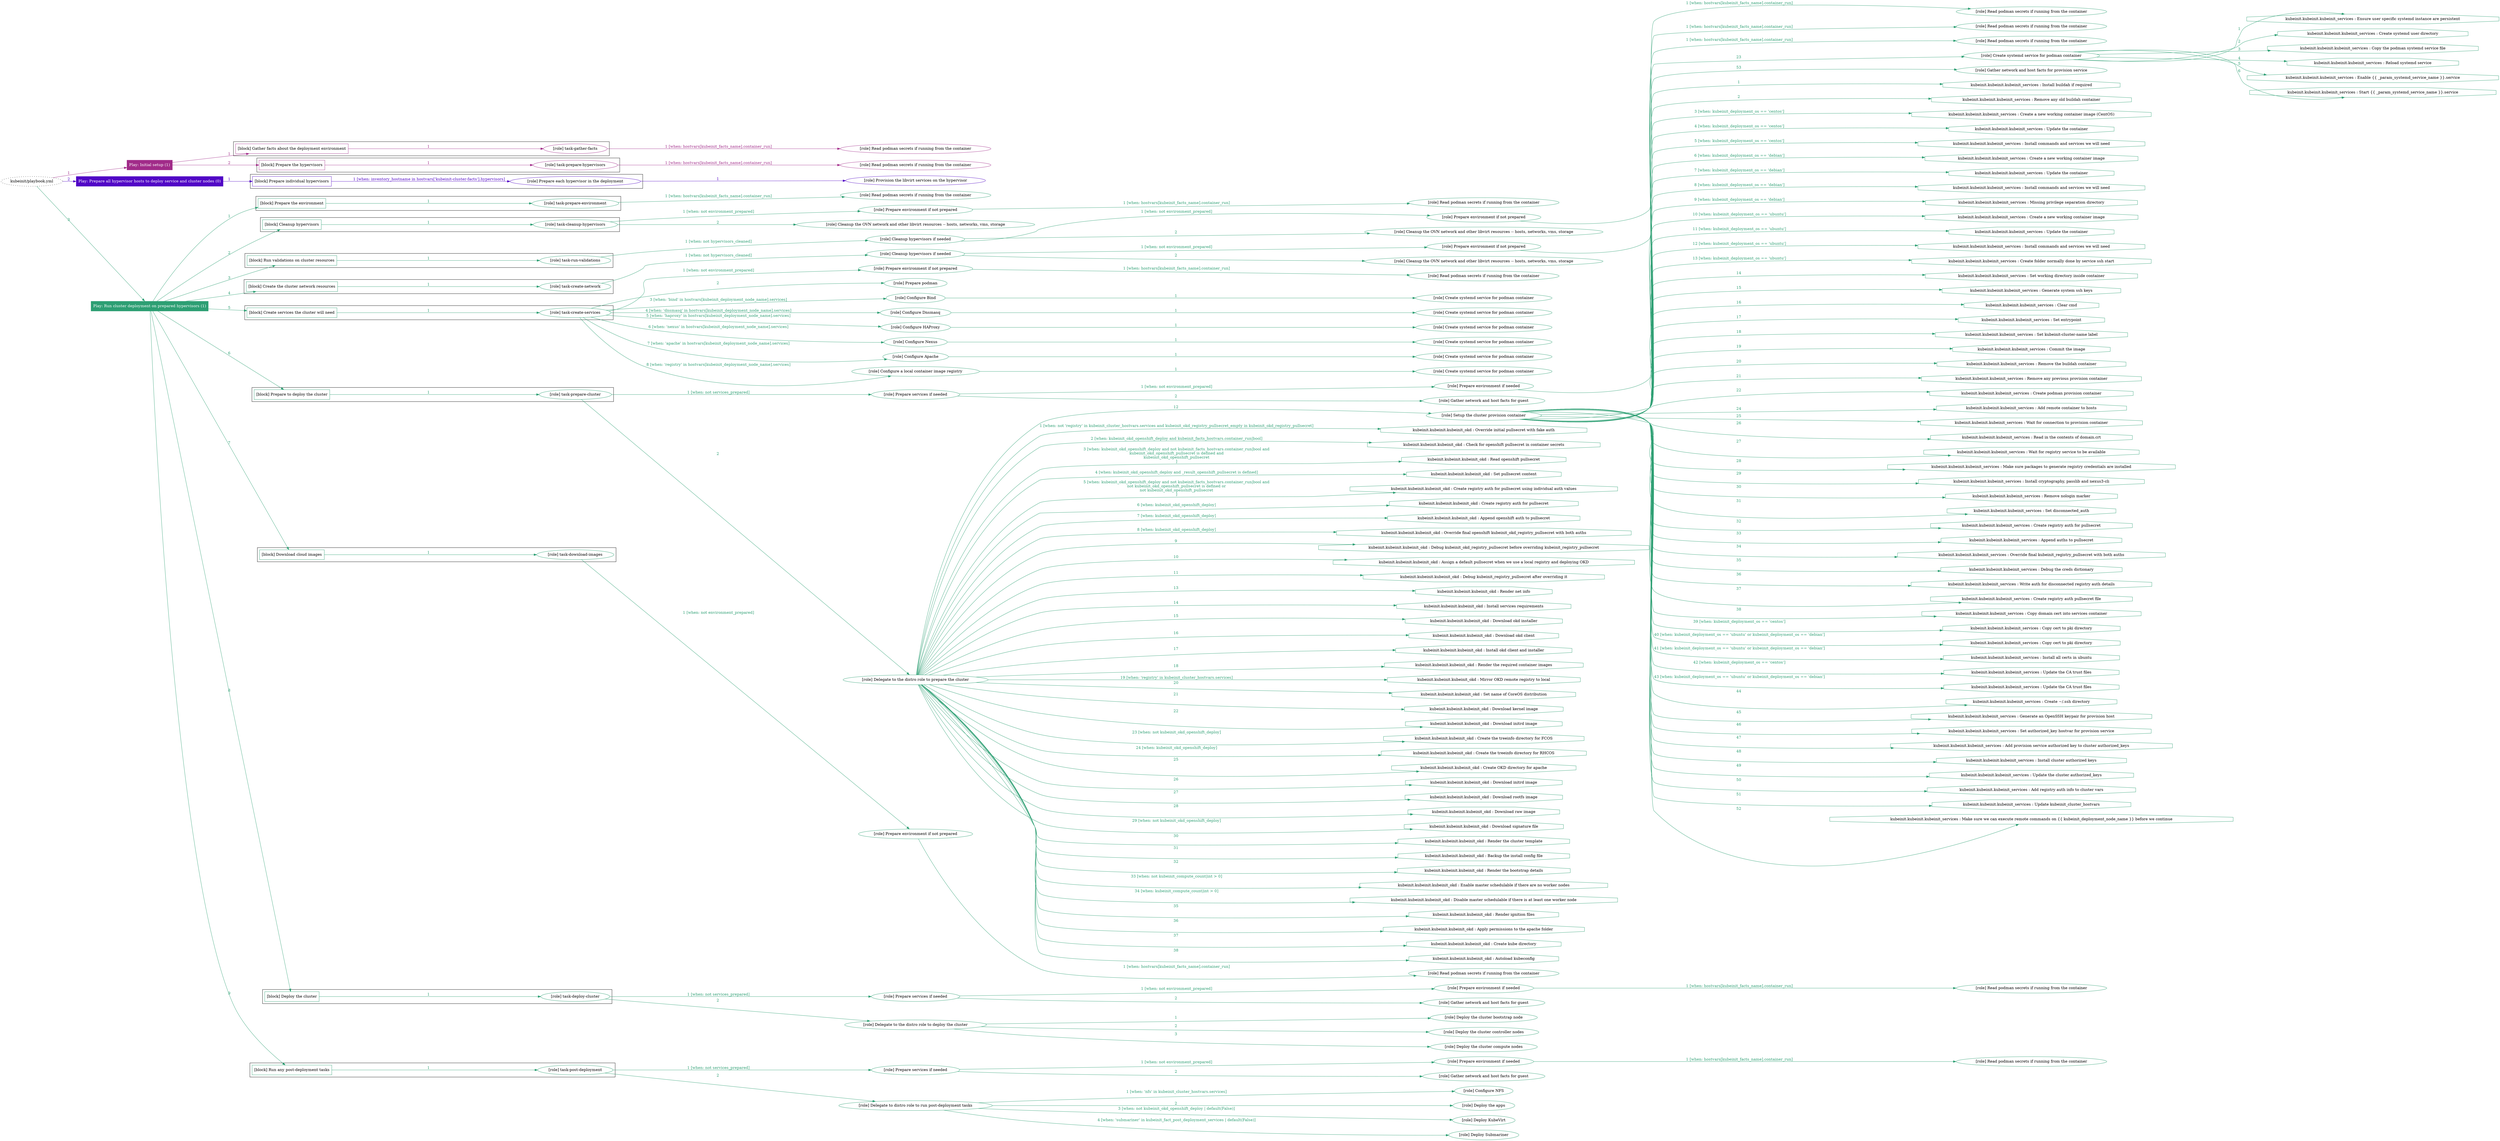 digraph {
	graph [concentrate=true ordering=in rankdir=LR ratio=fill]
	edge [esep=5 sep=10]
	"kubeinit/playbook.yml" [id=root_node style=dotted]
	play_a880a032 [label="Play: Initial setup (1)" color="#a12b89" fontcolor="#ffffff" id=play_a880a032 shape=box style=filled tooltip=localhost]
	"kubeinit/playbook.yml" -> play_a880a032 [label="1 " color="#a12b89" fontcolor="#a12b89" id=edge_89cd1193 labeltooltip="1 " tooltip="1 "]
	subgraph "Read podman secrets if running from the container" {
		role_c635f7a0 [label="[role] Read podman secrets if running from the container" color="#a12b89" id=role_c635f7a0 tooltip="Read podman secrets if running from the container"]
	}
	subgraph "task-gather-facts" {
		role_6c4757cd [label="[role] task-gather-facts" color="#a12b89" id=role_6c4757cd tooltip="task-gather-facts"]
		role_6c4757cd -> role_c635f7a0 [label="1 [when: hostvars[kubeinit_facts_name].container_run]" color="#a12b89" fontcolor="#a12b89" id=edge_298f4f09 labeltooltip="1 [when: hostvars[kubeinit_facts_name].container_run]" tooltip="1 [when: hostvars[kubeinit_facts_name].container_run]"]
	}
	subgraph "Read podman secrets if running from the container" {
		role_5e99aed5 [label="[role] Read podman secrets if running from the container" color="#a12b89" id=role_5e99aed5 tooltip="Read podman secrets if running from the container"]
	}
	subgraph "task-prepare-hypervisors" {
		role_7910aa04 [label="[role] task-prepare-hypervisors" color="#a12b89" id=role_7910aa04 tooltip="task-prepare-hypervisors"]
		role_7910aa04 -> role_5e99aed5 [label="1 [when: hostvars[kubeinit_facts_name].container_run]" color="#a12b89" fontcolor="#a12b89" id=edge_162a0cc6 labeltooltip="1 [when: hostvars[kubeinit_facts_name].container_run]" tooltip="1 [when: hostvars[kubeinit_facts_name].container_run]"]
	}
	subgraph "Play: Initial setup (1)" {
		play_a880a032 -> block_9571e6c0 [label=1 color="#a12b89" fontcolor="#a12b89" id=edge_11ab3265 labeltooltip=1 tooltip=1]
		subgraph cluster_block_9571e6c0 {
			block_9571e6c0 [label="[block] Gather facts about the deployment environment" color="#a12b89" id=block_9571e6c0 labeltooltip="Gather facts about the deployment environment" shape=box tooltip="Gather facts about the deployment environment"]
			block_9571e6c0 -> role_6c4757cd [label="1 " color="#a12b89" fontcolor="#a12b89" id=edge_f6e2941a labeltooltip="1 " tooltip="1 "]
		}
		play_a880a032 -> block_9fe0c0aa [label=2 color="#a12b89" fontcolor="#a12b89" id=edge_c501959a labeltooltip=2 tooltip=2]
		subgraph cluster_block_9fe0c0aa {
			block_9fe0c0aa [label="[block] Prepare the hypervisors" color="#a12b89" id=block_9fe0c0aa labeltooltip="Prepare the hypervisors" shape=box tooltip="Prepare the hypervisors"]
			block_9fe0c0aa -> role_7910aa04 [label="1 " color="#a12b89" fontcolor="#a12b89" id=edge_268c00f5 labeltooltip="1 " tooltip="1 "]
		}
	}
	play_9ff2e8a0 [label="Play: Prepare all hypervisor hosts to deploy service and cluster nodes (0)" color="#5106c6" fontcolor="#ffffff" id=play_9ff2e8a0 shape=box style=filled tooltip="Play: Prepare all hypervisor hosts to deploy service and cluster nodes (0)"]
	"kubeinit/playbook.yml" -> play_9ff2e8a0 [label="2 " color="#5106c6" fontcolor="#5106c6" id=edge_061d0984 labeltooltip="2 " tooltip="2 "]
	subgraph "Provision the libvirt services on the hypervisor" {
		role_ce99c9aa [label="[role] Provision the libvirt services on the hypervisor" color="#5106c6" id=role_ce99c9aa tooltip="Provision the libvirt services on the hypervisor"]
	}
	subgraph "Prepare each hypervisor in the deployment" {
		role_57351de2 [label="[role] Prepare each hypervisor in the deployment" color="#5106c6" id=role_57351de2 tooltip="Prepare each hypervisor in the deployment"]
		role_57351de2 -> role_ce99c9aa [label="1 " color="#5106c6" fontcolor="#5106c6" id=edge_ca63e8e2 labeltooltip="1 " tooltip="1 "]
	}
	subgraph "Play: Prepare all hypervisor hosts to deploy service and cluster nodes (0)" {
		play_9ff2e8a0 -> block_9760b942 [label=1 color="#5106c6" fontcolor="#5106c6" id=edge_8702eddd labeltooltip=1 tooltip=1]
		subgraph cluster_block_9760b942 {
			block_9760b942 [label="[block] Prepare individual hypervisors" color="#5106c6" id=block_9760b942 labeltooltip="Prepare individual hypervisors" shape=box tooltip="Prepare individual hypervisors"]
			block_9760b942 -> role_57351de2 [label="1 [when: inventory_hostname in hostvars['kubeinit-cluster-facts'].hypervisors]" color="#5106c6" fontcolor="#5106c6" id=edge_93c39c82 labeltooltip="1 [when: inventory_hostname in hostvars['kubeinit-cluster-facts'].hypervisors]" tooltip="1 [when: inventory_hostname in hostvars['kubeinit-cluster-facts'].hypervisors]"]
		}
	}
	play_db8fb6db [label="Play: Run cluster deployment on prepared hypervisors (1)" color="#2d9f73" fontcolor="#ffffff" id=play_db8fb6db shape=box style=filled tooltip=localhost]
	"kubeinit/playbook.yml" -> play_db8fb6db [label="3 " color="#2d9f73" fontcolor="#2d9f73" id=edge_70e8bef0 labeltooltip="3 " tooltip="3 "]
	subgraph "Read podman secrets if running from the container" {
		role_04866c5c [label="[role] Read podman secrets if running from the container" color="#2d9f73" id=role_04866c5c tooltip="Read podman secrets if running from the container"]
	}
	subgraph "task-prepare-environment" {
		role_a956f3bc [label="[role] task-prepare-environment" color="#2d9f73" id=role_a956f3bc tooltip="task-prepare-environment"]
		role_a956f3bc -> role_04866c5c [label="1 [when: hostvars[kubeinit_facts_name].container_run]" color="#2d9f73" fontcolor="#2d9f73" id=edge_ffc8d48f labeltooltip="1 [when: hostvars[kubeinit_facts_name].container_run]" tooltip="1 [when: hostvars[kubeinit_facts_name].container_run]"]
	}
	subgraph "Read podman secrets if running from the container" {
		role_60f991cd [label="[role] Read podman secrets if running from the container" color="#2d9f73" id=role_60f991cd tooltip="Read podman secrets if running from the container"]
	}
	subgraph "Prepare environment if not prepared" {
		role_872a863a [label="[role] Prepare environment if not prepared" color="#2d9f73" id=role_872a863a tooltip="Prepare environment if not prepared"]
		role_872a863a -> role_60f991cd [label="1 [when: hostvars[kubeinit_facts_name].container_run]" color="#2d9f73" fontcolor="#2d9f73" id=edge_9602bb42 labeltooltip="1 [when: hostvars[kubeinit_facts_name].container_run]" tooltip="1 [when: hostvars[kubeinit_facts_name].container_run]"]
	}
	subgraph "Cleanup the OVN network and other libvirt resources -- hosts, networks, vms, storage" {
		role_aa43ff07 [label="[role] Cleanup the OVN network and other libvirt resources -- hosts, networks, vms, storage" color="#2d9f73" id=role_aa43ff07 tooltip="Cleanup the OVN network and other libvirt resources -- hosts, networks, vms, storage"]
	}
	subgraph "task-cleanup-hypervisors" {
		role_26191288 [label="[role] task-cleanup-hypervisors" color="#2d9f73" id=role_26191288 tooltip="task-cleanup-hypervisors"]
		role_26191288 -> role_872a863a [label="1 [when: not environment_prepared]" color="#2d9f73" fontcolor="#2d9f73" id=edge_e486ef6d labeltooltip="1 [when: not environment_prepared]" tooltip="1 [when: not environment_prepared]"]
		role_26191288 -> role_aa43ff07 [label="2 " color="#2d9f73" fontcolor="#2d9f73" id=edge_15f8f798 labeltooltip="2 " tooltip="2 "]
	}
	subgraph "Read podman secrets if running from the container" {
		role_33d5a1f4 [label="[role] Read podman secrets if running from the container" color="#2d9f73" id=role_33d5a1f4 tooltip="Read podman secrets if running from the container"]
	}
	subgraph "Prepare environment if not prepared" {
		role_c3b417e8 [label="[role] Prepare environment if not prepared" color="#2d9f73" id=role_c3b417e8 tooltip="Prepare environment if not prepared"]
		role_c3b417e8 -> role_33d5a1f4 [label="1 [when: hostvars[kubeinit_facts_name].container_run]" color="#2d9f73" fontcolor="#2d9f73" id=edge_a47a60cd labeltooltip="1 [when: hostvars[kubeinit_facts_name].container_run]" tooltip="1 [when: hostvars[kubeinit_facts_name].container_run]"]
	}
	subgraph "Cleanup the OVN network and other libvirt resources -- hosts, networks, vms, storage" {
		role_3e90b072 [label="[role] Cleanup the OVN network and other libvirt resources -- hosts, networks, vms, storage" color="#2d9f73" id=role_3e90b072 tooltip="Cleanup the OVN network and other libvirt resources -- hosts, networks, vms, storage"]
	}
	subgraph "Cleanup hypervisors if needed" {
		role_91d624e6 [label="[role] Cleanup hypervisors if needed" color="#2d9f73" id=role_91d624e6 tooltip="Cleanup hypervisors if needed"]
		role_91d624e6 -> role_c3b417e8 [label="1 [when: not environment_prepared]" color="#2d9f73" fontcolor="#2d9f73" id=edge_77498a18 labeltooltip="1 [when: not environment_prepared]" tooltip="1 [when: not environment_prepared]"]
		role_91d624e6 -> role_3e90b072 [label="2 " color="#2d9f73" fontcolor="#2d9f73" id=edge_a4521827 labeltooltip="2 " tooltip="2 "]
	}
	subgraph "task-run-validations" {
		role_db07446e [label="[role] task-run-validations" color="#2d9f73" id=role_db07446e tooltip="task-run-validations"]
		role_db07446e -> role_91d624e6 [label="1 [when: not hypervisors_cleaned]" color="#2d9f73" fontcolor="#2d9f73" id=edge_cbda509f labeltooltip="1 [when: not hypervisors_cleaned]" tooltip="1 [when: not hypervisors_cleaned]"]
	}
	subgraph "Read podman secrets if running from the container" {
		role_f9035d98 [label="[role] Read podman secrets if running from the container" color="#2d9f73" id=role_f9035d98 tooltip="Read podman secrets if running from the container"]
	}
	subgraph "Prepare environment if not prepared" {
		role_a58ccbd1 [label="[role] Prepare environment if not prepared" color="#2d9f73" id=role_a58ccbd1 tooltip="Prepare environment if not prepared"]
		role_a58ccbd1 -> role_f9035d98 [label="1 [when: hostvars[kubeinit_facts_name].container_run]" color="#2d9f73" fontcolor="#2d9f73" id=edge_c959bd94 labeltooltip="1 [when: hostvars[kubeinit_facts_name].container_run]" tooltip="1 [when: hostvars[kubeinit_facts_name].container_run]"]
	}
	subgraph "Cleanup the OVN network and other libvirt resources -- hosts, networks, vms, storage" {
		role_80c50392 [label="[role] Cleanup the OVN network and other libvirt resources -- hosts, networks, vms, storage" color="#2d9f73" id=role_80c50392 tooltip="Cleanup the OVN network and other libvirt resources -- hosts, networks, vms, storage"]
	}
	subgraph "Cleanup hypervisors if needed" {
		role_a9956931 [label="[role] Cleanup hypervisors if needed" color="#2d9f73" id=role_a9956931 tooltip="Cleanup hypervisors if needed"]
		role_a9956931 -> role_a58ccbd1 [label="1 [when: not environment_prepared]" color="#2d9f73" fontcolor="#2d9f73" id=edge_f7c2d7e0 labeltooltip="1 [when: not environment_prepared]" tooltip="1 [when: not environment_prepared]"]
		role_a9956931 -> role_80c50392 [label="2 " color="#2d9f73" fontcolor="#2d9f73" id=edge_0b199151 labeltooltip="2 " tooltip="2 "]
	}
	subgraph "task-create-network" {
		role_cd1b08b3 [label="[role] task-create-network" color="#2d9f73" id=role_cd1b08b3 tooltip="task-create-network"]
		role_cd1b08b3 -> role_a9956931 [label="1 [when: not hypervisors_cleaned]" color="#2d9f73" fontcolor="#2d9f73" id=edge_51b69236 labeltooltip="1 [when: not hypervisors_cleaned]" tooltip="1 [when: not hypervisors_cleaned]"]
	}
	subgraph "Read podman secrets if running from the container" {
		role_457f76fd [label="[role] Read podman secrets if running from the container" color="#2d9f73" id=role_457f76fd tooltip="Read podman secrets if running from the container"]
	}
	subgraph "Prepare environment if not prepared" {
		role_4c7f1095 [label="[role] Prepare environment if not prepared" color="#2d9f73" id=role_4c7f1095 tooltip="Prepare environment if not prepared"]
		role_4c7f1095 -> role_457f76fd [label="1 [when: hostvars[kubeinit_facts_name].container_run]" color="#2d9f73" fontcolor="#2d9f73" id=edge_b3eaea2a labeltooltip="1 [when: hostvars[kubeinit_facts_name].container_run]" tooltip="1 [when: hostvars[kubeinit_facts_name].container_run]"]
	}
	subgraph "Prepare podman" {
		role_dc5b768f [label="[role] Prepare podman" color="#2d9f73" id=role_dc5b768f tooltip="Prepare podman"]
	}
	subgraph "Create systemd service for podman container" {
		role_f27e3961 [label="[role] Create systemd service for podman container" color="#2d9f73" id=role_f27e3961 tooltip="Create systemd service for podman container"]
	}
	subgraph "Configure Bind" {
		role_ce941577 [label="[role] Configure Bind" color="#2d9f73" id=role_ce941577 tooltip="Configure Bind"]
		role_ce941577 -> role_f27e3961 [label="1 " color="#2d9f73" fontcolor="#2d9f73" id=edge_7b9d100d labeltooltip="1 " tooltip="1 "]
	}
	subgraph "Create systemd service for podman container" {
		role_9ba7d5f8 [label="[role] Create systemd service for podman container" color="#2d9f73" id=role_9ba7d5f8 tooltip="Create systemd service for podman container"]
	}
	subgraph "Configure Dnsmasq" {
		role_b1814220 [label="[role] Configure Dnsmasq" color="#2d9f73" id=role_b1814220 tooltip="Configure Dnsmasq"]
		role_b1814220 -> role_9ba7d5f8 [label="1 " color="#2d9f73" fontcolor="#2d9f73" id=edge_4edce8ec labeltooltip="1 " tooltip="1 "]
	}
	subgraph "Create systemd service for podman container" {
		role_a184daee [label="[role] Create systemd service for podman container" color="#2d9f73" id=role_a184daee tooltip="Create systemd service for podman container"]
	}
	subgraph "Configure HAProxy" {
		role_a1fb1ef1 [label="[role] Configure HAProxy" color="#2d9f73" id=role_a1fb1ef1 tooltip="Configure HAProxy"]
		role_a1fb1ef1 -> role_a184daee [label="1 " color="#2d9f73" fontcolor="#2d9f73" id=edge_b79476f3 labeltooltip="1 " tooltip="1 "]
	}
	subgraph "Create systemd service for podman container" {
		role_76c1b572 [label="[role] Create systemd service for podman container" color="#2d9f73" id=role_76c1b572 tooltip="Create systemd service for podman container"]
	}
	subgraph "Configure Nexus" {
		role_f48d57b4 [label="[role] Configure Nexus" color="#2d9f73" id=role_f48d57b4 tooltip="Configure Nexus"]
		role_f48d57b4 -> role_76c1b572 [label="1 " color="#2d9f73" fontcolor="#2d9f73" id=edge_0bfa7e19 labeltooltip="1 " tooltip="1 "]
	}
	subgraph "Create systemd service for podman container" {
		role_74e13e76 [label="[role] Create systemd service for podman container" color="#2d9f73" id=role_74e13e76 tooltip="Create systemd service for podman container"]
	}
	subgraph "Configure Apache" {
		role_e4042b1f [label="[role] Configure Apache" color="#2d9f73" id=role_e4042b1f tooltip="Configure Apache"]
		role_e4042b1f -> role_74e13e76 [label="1 " color="#2d9f73" fontcolor="#2d9f73" id=edge_b57ea923 labeltooltip="1 " tooltip="1 "]
	}
	subgraph "Create systemd service for podman container" {
		role_f1955fac [label="[role] Create systemd service for podman container" color="#2d9f73" id=role_f1955fac tooltip="Create systemd service for podman container"]
	}
	subgraph "Configure a local container image registry" {
		role_ae826230 [label="[role] Configure a local container image registry" color="#2d9f73" id=role_ae826230 tooltip="Configure a local container image registry"]
		role_ae826230 -> role_f1955fac [label="1 " color="#2d9f73" fontcolor="#2d9f73" id=edge_014332ae labeltooltip="1 " tooltip="1 "]
	}
	subgraph "task-create-services" {
		role_719cc0c9 [label="[role] task-create-services" color="#2d9f73" id=role_719cc0c9 tooltip="task-create-services"]
		role_719cc0c9 -> role_4c7f1095 [label="1 [when: not environment_prepared]" color="#2d9f73" fontcolor="#2d9f73" id=edge_733a3435 labeltooltip="1 [when: not environment_prepared]" tooltip="1 [when: not environment_prepared]"]
		role_719cc0c9 -> role_dc5b768f [label="2 " color="#2d9f73" fontcolor="#2d9f73" id=edge_bdf36e2b labeltooltip="2 " tooltip="2 "]
		role_719cc0c9 -> role_ce941577 [label="3 [when: 'bind' in hostvars[kubeinit_deployment_node_name].services]" color="#2d9f73" fontcolor="#2d9f73" id=edge_f10ba31a labeltooltip="3 [when: 'bind' in hostvars[kubeinit_deployment_node_name].services]" tooltip="3 [when: 'bind' in hostvars[kubeinit_deployment_node_name].services]"]
		role_719cc0c9 -> role_b1814220 [label="4 [when: 'dnsmasq' in hostvars[kubeinit_deployment_node_name].services]" color="#2d9f73" fontcolor="#2d9f73" id=edge_6b8c1e89 labeltooltip="4 [when: 'dnsmasq' in hostvars[kubeinit_deployment_node_name].services]" tooltip="4 [when: 'dnsmasq' in hostvars[kubeinit_deployment_node_name].services]"]
		role_719cc0c9 -> role_a1fb1ef1 [label="5 [when: 'haproxy' in hostvars[kubeinit_deployment_node_name].services]" color="#2d9f73" fontcolor="#2d9f73" id=edge_c33592a1 labeltooltip="5 [when: 'haproxy' in hostvars[kubeinit_deployment_node_name].services]" tooltip="5 [when: 'haproxy' in hostvars[kubeinit_deployment_node_name].services]"]
		role_719cc0c9 -> role_f48d57b4 [label="6 [when: 'nexus' in hostvars[kubeinit_deployment_node_name].services]" color="#2d9f73" fontcolor="#2d9f73" id=edge_537a3f79 labeltooltip="6 [when: 'nexus' in hostvars[kubeinit_deployment_node_name].services]" tooltip="6 [when: 'nexus' in hostvars[kubeinit_deployment_node_name].services]"]
		role_719cc0c9 -> role_e4042b1f [label="7 [when: 'apache' in hostvars[kubeinit_deployment_node_name].services]" color="#2d9f73" fontcolor="#2d9f73" id=edge_2bbaf22d labeltooltip="7 [when: 'apache' in hostvars[kubeinit_deployment_node_name].services]" tooltip="7 [when: 'apache' in hostvars[kubeinit_deployment_node_name].services]"]
		role_719cc0c9 -> role_ae826230 [label="8 [when: 'registry' in hostvars[kubeinit_deployment_node_name].services]" color="#2d9f73" fontcolor="#2d9f73" id=edge_30fd6e7f labeltooltip="8 [when: 'registry' in hostvars[kubeinit_deployment_node_name].services]" tooltip="8 [when: 'registry' in hostvars[kubeinit_deployment_node_name].services]"]
	}
	subgraph "Read podman secrets if running from the container" {
		role_1ddd935e [label="[role] Read podman secrets if running from the container" color="#2d9f73" id=role_1ddd935e tooltip="Read podman secrets if running from the container"]
	}
	subgraph "Prepare environment if needed" {
		role_d330c749 [label="[role] Prepare environment if needed" color="#2d9f73" id=role_d330c749 tooltip="Prepare environment if needed"]
		role_d330c749 -> role_1ddd935e [label="1 [when: hostvars[kubeinit_facts_name].container_run]" color="#2d9f73" fontcolor="#2d9f73" id=edge_39ad1efd labeltooltip="1 [when: hostvars[kubeinit_facts_name].container_run]" tooltip="1 [when: hostvars[kubeinit_facts_name].container_run]"]
	}
	subgraph "Gather network and host facts for guest" {
		role_cc9d6e9c [label="[role] Gather network and host facts for guest" color="#2d9f73" id=role_cc9d6e9c tooltip="Gather network and host facts for guest"]
	}
	subgraph "Prepare services if needed" {
		role_938d7b82 [label="[role] Prepare services if needed" color="#2d9f73" id=role_938d7b82 tooltip="Prepare services if needed"]
		role_938d7b82 -> role_d330c749 [label="1 [when: not environment_prepared]" color="#2d9f73" fontcolor="#2d9f73" id=edge_48f751a0 labeltooltip="1 [when: not environment_prepared]" tooltip="1 [when: not environment_prepared]"]
		role_938d7b82 -> role_cc9d6e9c [label="2 " color="#2d9f73" fontcolor="#2d9f73" id=edge_fddaf31d labeltooltip="2 " tooltip="2 "]
	}
	subgraph "Create systemd service for podman container" {
		role_6325fe55 [label="[role] Create systemd service for podman container" color="#2d9f73" id=role_6325fe55 tooltip="Create systemd service for podman container"]
		task_3917bad9 [label="kubeinit.kubeinit.kubeinit_services : Ensure user specific systemd instance are persistent" color="#2d9f73" id=task_3917bad9 shape=octagon tooltip="kubeinit.kubeinit.kubeinit_services : Ensure user specific systemd instance are persistent"]
		role_6325fe55 -> task_3917bad9 [label="1 " color="#2d9f73" fontcolor="#2d9f73" id=edge_d740a317 labeltooltip="1 " tooltip="1 "]
		task_e570435f [label="kubeinit.kubeinit.kubeinit_services : Create systemd user directory" color="#2d9f73" id=task_e570435f shape=octagon tooltip="kubeinit.kubeinit.kubeinit_services : Create systemd user directory"]
		role_6325fe55 -> task_e570435f [label="2 " color="#2d9f73" fontcolor="#2d9f73" id=edge_7681e47c labeltooltip="2 " tooltip="2 "]
		task_d18f24aa [label="kubeinit.kubeinit.kubeinit_services : Copy the podman systemd service file" color="#2d9f73" id=task_d18f24aa shape=octagon tooltip="kubeinit.kubeinit.kubeinit_services : Copy the podman systemd service file"]
		role_6325fe55 -> task_d18f24aa [label="3 " color="#2d9f73" fontcolor="#2d9f73" id=edge_b89de150 labeltooltip="3 " tooltip="3 "]
		task_2c97819b [label="kubeinit.kubeinit.kubeinit_services : Reload systemd service" color="#2d9f73" id=task_2c97819b shape=octagon tooltip="kubeinit.kubeinit.kubeinit_services : Reload systemd service"]
		role_6325fe55 -> task_2c97819b [label="4 " color="#2d9f73" fontcolor="#2d9f73" id=edge_97923b84 labeltooltip="4 " tooltip="4 "]
		task_10b176b2 [label="kubeinit.kubeinit.kubeinit_services : Enable {{ _param_systemd_service_name }}.service" color="#2d9f73" id=task_10b176b2 shape=octagon tooltip="kubeinit.kubeinit.kubeinit_services : Enable {{ _param_systemd_service_name }}.service"]
		role_6325fe55 -> task_10b176b2 [label="5 " color="#2d9f73" fontcolor="#2d9f73" id=edge_12f3affd labeltooltip="5 " tooltip="5 "]
		task_339a470c [label="kubeinit.kubeinit.kubeinit_services : Start {{ _param_systemd_service_name }}.service" color="#2d9f73" id=task_339a470c shape=octagon tooltip="kubeinit.kubeinit.kubeinit_services : Start {{ _param_systemd_service_name }}.service"]
		role_6325fe55 -> task_339a470c [label="6 " color="#2d9f73" fontcolor="#2d9f73" id=edge_086133f0 labeltooltip="6 " tooltip="6 "]
	}
	subgraph "Gather network and host facts for provision service" {
		role_5b8accc1 [label="[role] Gather network and host facts for provision service" color="#2d9f73" id=role_5b8accc1 tooltip="Gather network and host facts for provision service"]
	}
	subgraph "Setup the cluster provision container" {
		role_49c0e876 [label="[role] Setup the cluster provision container" color="#2d9f73" id=role_49c0e876 tooltip="Setup the cluster provision container"]
		task_a844ec22 [label="kubeinit.kubeinit.kubeinit_services : Install buildah if required" color="#2d9f73" id=task_a844ec22 shape=octagon tooltip="kubeinit.kubeinit.kubeinit_services : Install buildah if required"]
		role_49c0e876 -> task_a844ec22 [label="1 " color="#2d9f73" fontcolor="#2d9f73" id=edge_0662c0df labeltooltip="1 " tooltip="1 "]
		task_9efb33f1 [label="kubeinit.kubeinit.kubeinit_services : Remove any old buildah container" color="#2d9f73" id=task_9efb33f1 shape=octagon tooltip="kubeinit.kubeinit.kubeinit_services : Remove any old buildah container"]
		role_49c0e876 -> task_9efb33f1 [label="2 " color="#2d9f73" fontcolor="#2d9f73" id=edge_fd997ac9 labeltooltip="2 " tooltip="2 "]
		task_b069df7e [label="kubeinit.kubeinit.kubeinit_services : Create a new working container image (CentOS)" color="#2d9f73" id=task_b069df7e shape=octagon tooltip="kubeinit.kubeinit.kubeinit_services : Create a new working container image (CentOS)"]
		role_49c0e876 -> task_b069df7e [label="3 [when: kubeinit_deployment_os == 'centos']" color="#2d9f73" fontcolor="#2d9f73" id=edge_4d5a3b67 labeltooltip="3 [when: kubeinit_deployment_os == 'centos']" tooltip="3 [when: kubeinit_deployment_os == 'centos']"]
		task_993a9574 [label="kubeinit.kubeinit.kubeinit_services : Update the container" color="#2d9f73" id=task_993a9574 shape=octagon tooltip="kubeinit.kubeinit.kubeinit_services : Update the container"]
		role_49c0e876 -> task_993a9574 [label="4 [when: kubeinit_deployment_os == 'centos']" color="#2d9f73" fontcolor="#2d9f73" id=edge_4f7f65cf labeltooltip="4 [when: kubeinit_deployment_os == 'centos']" tooltip="4 [when: kubeinit_deployment_os == 'centos']"]
		task_4f40f011 [label="kubeinit.kubeinit.kubeinit_services : Install commands and services we will need" color="#2d9f73" id=task_4f40f011 shape=octagon tooltip="kubeinit.kubeinit.kubeinit_services : Install commands and services we will need"]
		role_49c0e876 -> task_4f40f011 [label="5 [when: kubeinit_deployment_os == 'centos']" color="#2d9f73" fontcolor="#2d9f73" id=edge_224c82b1 labeltooltip="5 [when: kubeinit_deployment_os == 'centos']" tooltip="5 [when: kubeinit_deployment_os == 'centos']"]
		task_c5601fba [label="kubeinit.kubeinit.kubeinit_services : Create a new working container image" color="#2d9f73" id=task_c5601fba shape=octagon tooltip="kubeinit.kubeinit.kubeinit_services : Create a new working container image"]
		role_49c0e876 -> task_c5601fba [label="6 [when: kubeinit_deployment_os == 'debian']" color="#2d9f73" fontcolor="#2d9f73" id=edge_41ac81a2 labeltooltip="6 [when: kubeinit_deployment_os == 'debian']" tooltip="6 [when: kubeinit_deployment_os == 'debian']"]
		task_c126581d [label="kubeinit.kubeinit.kubeinit_services : Update the container" color="#2d9f73" id=task_c126581d shape=octagon tooltip="kubeinit.kubeinit.kubeinit_services : Update the container"]
		role_49c0e876 -> task_c126581d [label="7 [when: kubeinit_deployment_os == 'debian']" color="#2d9f73" fontcolor="#2d9f73" id=edge_817b7da3 labeltooltip="7 [when: kubeinit_deployment_os == 'debian']" tooltip="7 [when: kubeinit_deployment_os == 'debian']"]
		task_06e2312f [label="kubeinit.kubeinit.kubeinit_services : Install commands and services we will need" color="#2d9f73" id=task_06e2312f shape=octagon tooltip="kubeinit.kubeinit.kubeinit_services : Install commands and services we will need"]
		role_49c0e876 -> task_06e2312f [label="8 [when: kubeinit_deployment_os == 'debian']" color="#2d9f73" fontcolor="#2d9f73" id=edge_f25e996c labeltooltip="8 [when: kubeinit_deployment_os == 'debian']" tooltip="8 [when: kubeinit_deployment_os == 'debian']"]
		task_7d822e70 [label="kubeinit.kubeinit.kubeinit_services : Missing privilege separation directory" color="#2d9f73" id=task_7d822e70 shape=octagon tooltip="kubeinit.kubeinit.kubeinit_services : Missing privilege separation directory"]
		role_49c0e876 -> task_7d822e70 [label="9 [when: kubeinit_deployment_os == 'debian']" color="#2d9f73" fontcolor="#2d9f73" id=edge_b68302bc labeltooltip="9 [when: kubeinit_deployment_os == 'debian']" tooltip="9 [when: kubeinit_deployment_os == 'debian']"]
		task_e81384ba [label="kubeinit.kubeinit.kubeinit_services : Create a new working container image" color="#2d9f73" id=task_e81384ba shape=octagon tooltip="kubeinit.kubeinit.kubeinit_services : Create a new working container image"]
		role_49c0e876 -> task_e81384ba [label="10 [when: kubeinit_deployment_os == 'ubuntu']" color="#2d9f73" fontcolor="#2d9f73" id=edge_5bf75777 labeltooltip="10 [when: kubeinit_deployment_os == 'ubuntu']" tooltip="10 [when: kubeinit_deployment_os == 'ubuntu']"]
		task_4a205e23 [label="kubeinit.kubeinit.kubeinit_services : Update the container" color="#2d9f73" id=task_4a205e23 shape=octagon tooltip="kubeinit.kubeinit.kubeinit_services : Update the container"]
		role_49c0e876 -> task_4a205e23 [label="11 [when: kubeinit_deployment_os == 'ubuntu']" color="#2d9f73" fontcolor="#2d9f73" id=edge_5ece12dc labeltooltip="11 [when: kubeinit_deployment_os == 'ubuntu']" tooltip="11 [when: kubeinit_deployment_os == 'ubuntu']"]
		task_ac3f9819 [label="kubeinit.kubeinit.kubeinit_services : Install commands and services we will need" color="#2d9f73" id=task_ac3f9819 shape=octagon tooltip="kubeinit.kubeinit.kubeinit_services : Install commands and services we will need"]
		role_49c0e876 -> task_ac3f9819 [label="12 [when: kubeinit_deployment_os == 'ubuntu']" color="#2d9f73" fontcolor="#2d9f73" id=edge_5f71ecc6 labeltooltip="12 [when: kubeinit_deployment_os == 'ubuntu']" tooltip="12 [when: kubeinit_deployment_os == 'ubuntu']"]
		task_3233a933 [label="kubeinit.kubeinit.kubeinit_services : Create folder normally done by service ssh start" color="#2d9f73" id=task_3233a933 shape=octagon tooltip="kubeinit.kubeinit.kubeinit_services : Create folder normally done by service ssh start"]
		role_49c0e876 -> task_3233a933 [label="13 [when: kubeinit_deployment_os == 'ubuntu']" color="#2d9f73" fontcolor="#2d9f73" id=edge_1a76d076 labeltooltip="13 [when: kubeinit_deployment_os == 'ubuntu']" tooltip="13 [when: kubeinit_deployment_os == 'ubuntu']"]
		task_2e33c588 [label="kubeinit.kubeinit.kubeinit_services : Set working directory inside container" color="#2d9f73" id=task_2e33c588 shape=octagon tooltip="kubeinit.kubeinit.kubeinit_services : Set working directory inside container"]
		role_49c0e876 -> task_2e33c588 [label="14 " color="#2d9f73" fontcolor="#2d9f73" id=edge_a103b364 labeltooltip="14 " tooltip="14 "]
		task_70f2c1c0 [label="kubeinit.kubeinit.kubeinit_services : Generate system ssh keys" color="#2d9f73" id=task_70f2c1c0 shape=octagon tooltip="kubeinit.kubeinit.kubeinit_services : Generate system ssh keys"]
		role_49c0e876 -> task_70f2c1c0 [label="15 " color="#2d9f73" fontcolor="#2d9f73" id=edge_13810da9 labeltooltip="15 " tooltip="15 "]
		task_db937273 [label="kubeinit.kubeinit.kubeinit_services : Clear cmd" color="#2d9f73" id=task_db937273 shape=octagon tooltip="kubeinit.kubeinit.kubeinit_services : Clear cmd"]
		role_49c0e876 -> task_db937273 [label="16 " color="#2d9f73" fontcolor="#2d9f73" id=edge_412e93e7 labeltooltip="16 " tooltip="16 "]
		task_55779afe [label="kubeinit.kubeinit.kubeinit_services : Set entrypoint" color="#2d9f73" id=task_55779afe shape=octagon tooltip="kubeinit.kubeinit.kubeinit_services : Set entrypoint"]
		role_49c0e876 -> task_55779afe [label="17 " color="#2d9f73" fontcolor="#2d9f73" id=edge_5a52a092 labeltooltip="17 " tooltip="17 "]
		task_d156c95f [label="kubeinit.kubeinit.kubeinit_services : Set kubeinit-cluster-name label" color="#2d9f73" id=task_d156c95f shape=octagon tooltip="kubeinit.kubeinit.kubeinit_services : Set kubeinit-cluster-name label"]
		role_49c0e876 -> task_d156c95f [label="18 " color="#2d9f73" fontcolor="#2d9f73" id=edge_a38ea0cd labeltooltip="18 " tooltip="18 "]
		task_b7e41c73 [label="kubeinit.kubeinit.kubeinit_services : Commit the image" color="#2d9f73" id=task_b7e41c73 shape=octagon tooltip="kubeinit.kubeinit.kubeinit_services : Commit the image"]
		role_49c0e876 -> task_b7e41c73 [label="19 " color="#2d9f73" fontcolor="#2d9f73" id=edge_801dab43 labeltooltip="19 " tooltip="19 "]
		task_7c6c596e [label="kubeinit.kubeinit.kubeinit_services : Remove the buildah container" color="#2d9f73" id=task_7c6c596e shape=octagon tooltip="kubeinit.kubeinit.kubeinit_services : Remove the buildah container"]
		role_49c0e876 -> task_7c6c596e [label="20 " color="#2d9f73" fontcolor="#2d9f73" id=edge_539d2adf labeltooltip="20 " tooltip="20 "]
		task_929eb904 [label="kubeinit.kubeinit.kubeinit_services : Remove any previous provision container" color="#2d9f73" id=task_929eb904 shape=octagon tooltip="kubeinit.kubeinit.kubeinit_services : Remove any previous provision container"]
		role_49c0e876 -> task_929eb904 [label="21 " color="#2d9f73" fontcolor="#2d9f73" id=edge_5cc1a12a labeltooltip="21 " tooltip="21 "]
		task_16e2c95f [label="kubeinit.kubeinit.kubeinit_services : Create podman provision container" color="#2d9f73" id=task_16e2c95f shape=octagon tooltip="kubeinit.kubeinit.kubeinit_services : Create podman provision container"]
		role_49c0e876 -> task_16e2c95f [label="22 " color="#2d9f73" fontcolor="#2d9f73" id=edge_ec68b720 labeltooltip="22 " tooltip="22 "]
		role_49c0e876 -> role_6325fe55 [label="23 " color="#2d9f73" fontcolor="#2d9f73" id=edge_81bb6593 labeltooltip="23 " tooltip="23 "]
		task_1c05a275 [label="kubeinit.kubeinit.kubeinit_services : Add remote container to hosts" color="#2d9f73" id=task_1c05a275 shape=octagon tooltip="kubeinit.kubeinit.kubeinit_services : Add remote container to hosts"]
		role_49c0e876 -> task_1c05a275 [label="24 " color="#2d9f73" fontcolor="#2d9f73" id=edge_cb1fd6d2 labeltooltip="24 " tooltip="24 "]
		task_66e68b39 [label="kubeinit.kubeinit.kubeinit_services : Wait for connection to provision container" color="#2d9f73" id=task_66e68b39 shape=octagon tooltip="kubeinit.kubeinit.kubeinit_services : Wait for connection to provision container"]
		role_49c0e876 -> task_66e68b39 [label="25 " color="#2d9f73" fontcolor="#2d9f73" id=edge_fa704283 labeltooltip="25 " tooltip="25 "]
		task_63fcbf1d [label="kubeinit.kubeinit.kubeinit_services : Read in the contents of domain.crt" color="#2d9f73" id=task_63fcbf1d shape=octagon tooltip="kubeinit.kubeinit.kubeinit_services : Read in the contents of domain.crt"]
		role_49c0e876 -> task_63fcbf1d [label="26 " color="#2d9f73" fontcolor="#2d9f73" id=edge_01ace442 labeltooltip="26 " tooltip="26 "]
		task_534976ff [label="kubeinit.kubeinit.kubeinit_services : Wait for registry service to be available" color="#2d9f73" id=task_534976ff shape=octagon tooltip="kubeinit.kubeinit.kubeinit_services : Wait for registry service to be available"]
		role_49c0e876 -> task_534976ff [label="27 " color="#2d9f73" fontcolor="#2d9f73" id=edge_0a2250f9 labeltooltip="27 " tooltip="27 "]
		task_23ab3486 [label="kubeinit.kubeinit.kubeinit_services : Make sure packages to generate registry credentials are installed" color="#2d9f73" id=task_23ab3486 shape=octagon tooltip="kubeinit.kubeinit.kubeinit_services : Make sure packages to generate registry credentials are installed"]
		role_49c0e876 -> task_23ab3486 [label="28 " color="#2d9f73" fontcolor="#2d9f73" id=edge_36c08940 labeltooltip="28 " tooltip="28 "]
		task_95a19616 [label="kubeinit.kubeinit.kubeinit_services : Install cryptography, passlib and nexus3-cli" color="#2d9f73" id=task_95a19616 shape=octagon tooltip="kubeinit.kubeinit.kubeinit_services : Install cryptography, passlib and nexus3-cli"]
		role_49c0e876 -> task_95a19616 [label="29 " color="#2d9f73" fontcolor="#2d9f73" id=edge_187a9d35 labeltooltip="29 " tooltip="29 "]
		task_b0f08559 [label="kubeinit.kubeinit.kubeinit_services : Remove nologin marker" color="#2d9f73" id=task_b0f08559 shape=octagon tooltip="kubeinit.kubeinit.kubeinit_services : Remove nologin marker"]
		role_49c0e876 -> task_b0f08559 [label="30 " color="#2d9f73" fontcolor="#2d9f73" id=edge_8003e8fc labeltooltip="30 " tooltip="30 "]
		task_4c8fae80 [label="kubeinit.kubeinit.kubeinit_services : Set disconnected_auth" color="#2d9f73" id=task_4c8fae80 shape=octagon tooltip="kubeinit.kubeinit.kubeinit_services : Set disconnected_auth"]
		role_49c0e876 -> task_4c8fae80 [label="31 " color="#2d9f73" fontcolor="#2d9f73" id=edge_e38d0363 labeltooltip="31 " tooltip="31 "]
		task_89a19014 [label="kubeinit.kubeinit.kubeinit_services : Create registry auth for pullsecret" color="#2d9f73" id=task_89a19014 shape=octagon tooltip="kubeinit.kubeinit.kubeinit_services : Create registry auth for pullsecret"]
		role_49c0e876 -> task_89a19014 [label="32 " color="#2d9f73" fontcolor="#2d9f73" id=edge_e9c2cb37 labeltooltip="32 " tooltip="32 "]
		task_7453cb7f [label="kubeinit.kubeinit.kubeinit_services : Append auths to pullsecret" color="#2d9f73" id=task_7453cb7f shape=octagon tooltip="kubeinit.kubeinit.kubeinit_services : Append auths to pullsecret"]
		role_49c0e876 -> task_7453cb7f [label="33 " color="#2d9f73" fontcolor="#2d9f73" id=edge_244db258 labeltooltip="33 " tooltip="33 "]
		task_13129807 [label="kubeinit.kubeinit.kubeinit_services : Override final kubeinit_registry_pullsecret with both auths" color="#2d9f73" id=task_13129807 shape=octagon tooltip="kubeinit.kubeinit.kubeinit_services : Override final kubeinit_registry_pullsecret with both auths"]
		role_49c0e876 -> task_13129807 [label="34 " color="#2d9f73" fontcolor="#2d9f73" id=edge_4c56d852 labeltooltip="34 " tooltip="34 "]
		task_eb1871b4 [label="kubeinit.kubeinit.kubeinit_services : Debug the creds dictionary" color="#2d9f73" id=task_eb1871b4 shape=octagon tooltip="kubeinit.kubeinit.kubeinit_services : Debug the creds dictionary"]
		role_49c0e876 -> task_eb1871b4 [label="35 " color="#2d9f73" fontcolor="#2d9f73" id=edge_829878a5 labeltooltip="35 " tooltip="35 "]
		task_a3400d39 [label="kubeinit.kubeinit.kubeinit_services : Write auth for disconnected registry auth details" color="#2d9f73" id=task_a3400d39 shape=octagon tooltip="kubeinit.kubeinit.kubeinit_services : Write auth for disconnected registry auth details"]
		role_49c0e876 -> task_a3400d39 [label="36 " color="#2d9f73" fontcolor="#2d9f73" id=edge_d32517e0 labeltooltip="36 " tooltip="36 "]
		task_84a679b0 [label="kubeinit.kubeinit.kubeinit_services : Create registry auth pullsecret file" color="#2d9f73" id=task_84a679b0 shape=octagon tooltip="kubeinit.kubeinit.kubeinit_services : Create registry auth pullsecret file"]
		role_49c0e876 -> task_84a679b0 [label="37 " color="#2d9f73" fontcolor="#2d9f73" id=edge_360b3fed labeltooltip="37 " tooltip="37 "]
		task_63a86d1e [label="kubeinit.kubeinit.kubeinit_services : Copy domain cert into services container" color="#2d9f73" id=task_63a86d1e shape=octagon tooltip="kubeinit.kubeinit.kubeinit_services : Copy domain cert into services container"]
		role_49c0e876 -> task_63a86d1e [label="38 " color="#2d9f73" fontcolor="#2d9f73" id=edge_12dff4fa labeltooltip="38 " tooltip="38 "]
		task_337a6fa6 [label="kubeinit.kubeinit.kubeinit_services : Copy cert to pki directory" color="#2d9f73" id=task_337a6fa6 shape=octagon tooltip="kubeinit.kubeinit.kubeinit_services : Copy cert to pki directory"]
		role_49c0e876 -> task_337a6fa6 [label="39 [when: kubeinit_deployment_os == 'centos']" color="#2d9f73" fontcolor="#2d9f73" id=edge_ea233478 labeltooltip="39 [when: kubeinit_deployment_os == 'centos']" tooltip="39 [when: kubeinit_deployment_os == 'centos']"]
		task_2d08abfa [label="kubeinit.kubeinit.kubeinit_services : Copy cert to pki directory" color="#2d9f73" id=task_2d08abfa shape=octagon tooltip="kubeinit.kubeinit.kubeinit_services : Copy cert to pki directory"]
		role_49c0e876 -> task_2d08abfa [label="40 [when: kubeinit_deployment_os == 'ubuntu' or kubeinit_deployment_os == 'debian']" color="#2d9f73" fontcolor="#2d9f73" id=edge_443535c1 labeltooltip="40 [when: kubeinit_deployment_os == 'ubuntu' or kubeinit_deployment_os == 'debian']" tooltip="40 [when: kubeinit_deployment_os == 'ubuntu' or kubeinit_deployment_os == 'debian']"]
		task_b2ffa187 [label="kubeinit.kubeinit.kubeinit_services : Install all certs in ubuntu" color="#2d9f73" id=task_b2ffa187 shape=octagon tooltip="kubeinit.kubeinit.kubeinit_services : Install all certs in ubuntu"]
		role_49c0e876 -> task_b2ffa187 [label="41 [when: kubeinit_deployment_os == 'ubuntu' or kubeinit_deployment_os == 'debian']" color="#2d9f73" fontcolor="#2d9f73" id=edge_53f70b85 labeltooltip="41 [when: kubeinit_deployment_os == 'ubuntu' or kubeinit_deployment_os == 'debian']" tooltip="41 [when: kubeinit_deployment_os == 'ubuntu' or kubeinit_deployment_os == 'debian']"]
		task_0f892153 [label="kubeinit.kubeinit.kubeinit_services : Update the CA trust files" color="#2d9f73" id=task_0f892153 shape=octagon tooltip="kubeinit.kubeinit.kubeinit_services : Update the CA trust files"]
		role_49c0e876 -> task_0f892153 [label="42 [when: kubeinit_deployment_os == 'centos']" color="#2d9f73" fontcolor="#2d9f73" id=edge_d2e70228 labeltooltip="42 [when: kubeinit_deployment_os == 'centos']" tooltip="42 [when: kubeinit_deployment_os == 'centos']"]
		task_f606ae7e [label="kubeinit.kubeinit.kubeinit_services : Update the CA trust files" color="#2d9f73" id=task_f606ae7e shape=octagon tooltip="kubeinit.kubeinit.kubeinit_services : Update the CA trust files"]
		role_49c0e876 -> task_f606ae7e [label="43 [when: kubeinit_deployment_os == 'ubuntu' or kubeinit_deployment_os == 'debian']" color="#2d9f73" fontcolor="#2d9f73" id=edge_09e292c3 labeltooltip="43 [when: kubeinit_deployment_os == 'ubuntu' or kubeinit_deployment_os == 'debian']" tooltip="43 [when: kubeinit_deployment_os == 'ubuntu' or kubeinit_deployment_os == 'debian']"]
		task_1722f609 [label="kubeinit.kubeinit.kubeinit_services : Create ~/.ssh directory" color="#2d9f73" id=task_1722f609 shape=octagon tooltip="kubeinit.kubeinit.kubeinit_services : Create ~/.ssh directory"]
		role_49c0e876 -> task_1722f609 [label="44 " color="#2d9f73" fontcolor="#2d9f73" id=edge_17f69b09 labeltooltip="44 " tooltip="44 "]
		task_f292a658 [label="kubeinit.kubeinit.kubeinit_services : Generate an OpenSSH keypair for provision host" color="#2d9f73" id=task_f292a658 shape=octagon tooltip="kubeinit.kubeinit.kubeinit_services : Generate an OpenSSH keypair for provision host"]
		role_49c0e876 -> task_f292a658 [label="45 " color="#2d9f73" fontcolor="#2d9f73" id=edge_e5574d50 labeltooltip="45 " tooltip="45 "]
		task_059fca4c [label="kubeinit.kubeinit.kubeinit_services : Set authorized_key hostvar for provision service" color="#2d9f73" id=task_059fca4c shape=octagon tooltip="kubeinit.kubeinit.kubeinit_services : Set authorized_key hostvar for provision service"]
		role_49c0e876 -> task_059fca4c [label="46 " color="#2d9f73" fontcolor="#2d9f73" id=edge_e7df5dd0 labeltooltip="46 " tooltip="46 "]
		task_3cc02df2 [label="kubeinit.kubeinit.kubeinit_services : Add provision service authorized key to cluster authorized_keys" color="#2d9f73" id=task_3cc02df2 shape=octagon tooltip="kubeinit.kubeinit.kubeinit_services : Add provision service authorized key to cluster authorized_keys"]
		role_49c0e876 -> task_3cc02df2 [label="47 " color="#2d9f73" fontcolor="#2d9f73" id=edge_8587a45b labeltooltip="47 " tooltip="47 "]
		task_a35a66de [label="kubeinit.kubeinit.kubeinit_services : Install cluster authorized keys" color="#2d9f73" id=task_a35a66de shape=octagon tooltip="kubeinit.kubeinit.kubeinit_services : Install cluster authorized keys"]
		role_49c0e876 -> task_a35a66de [label="48 " color="#2d9f73" fontcolor="#2d9f73" id=edge_ca7d5fcf labeltooltip="48 " tooltip="48 "]
		task_c61a99af [label="kubeinit.kubeinit.kubeinit_services : Update the cluster authorized_keys" color="#2d9f73" id=task_c61a99af shape=octagon tooltip="kubeinit.kubeinit.kubeinit_services : Update the cluster authorized_keys"]
		role_49c0e876 -> task_c61a99af [label="49 " color="#2d9f73" fontcolor="#2d9f73" id=edge_daa64012 labeltooltip="49 " tooltip="49 "]
		task_f582a0da [label="kubeinit.kubeinit.kubeinit_services : Add registry auth info to cluster vars" color="#2d9f73" id=task_f582a0da shape=octagon tooltip="kubeinit.kubeinit.kubeinit_services : Add registry auth info to cluster vars"]
		role_49c0e876 -> task_f582a0da [label="50 " color="#2d9f73" fontcolor="#2d9f73" id=edge_06e0493a labeltooltip="50 " tooltip="50 "]
		task_b85508f4 [label="kubeinit.kubeinit.kubeinit_services : Update kubeinit_cluster_hostvars" color="#2d9f73" id=task_b85508f4 shape=octagon tooltip="kubeinit.kubeinit.kubeinit_services : Update kubeinit_cluster_hostvars"]
		role_49c0e876 -> task_b85508f4 [label="51 " color="#2d9f73" fontcolor="#2d9f73" id=edge_82bc89c1 labeltooltip="51 " tooltip="51 "]
		task_858c3008 [label="kubeinit.kubeinit.kubeinit_services : Make sure we can execute remote commands on {{ kubeinit_deployment_node_name }} before we continue" color="#2d9f73" id=task_858c3008 shape=octagon tooltip="kubeinit.kubeinit.kubeinit_services : Make sure we can execute remote commands on {{ kubeinit_deployment_node_name }} before we continue"]
		role_49c0e876 -> task_858c3008 [label="52 " color="#2d9f73" fontcolor="#2d9f73" id=edge_dbe2b94c labeltooltip="52 " tooltip="52 "]
		role_49c0e876 -> role_5b8accc1 [label="53 " color="#2d9f73" fontcolor="#2d9f73" id=edge_c56ed695 labeltooltip="53 " tooltip="53 "]
	}
	subgraph "Delegate to the distro role to prepare the cluster" {
		role_739c3ab3 [label="[role] Delegate to the distro role to prepare the cluster" color="#2d9f73" id=role_739c3ab3 tooltip="Delegate to the distro role to prepare the cluster"]
		task_873a08d7 [label="kubeinit.kubeinit.kubeinit_okd : Override initial pullsecret with fake auth" color="#2d9f73" id=task_873a08d7 shape=octagon tooltip="kubeinit.kubeinit.kubeinit_okd : Override initial pullsecret with fake auth"]
		role_739c3ab3 -> task_873a08d7 [label="1 [when: not 'registry' in kubeinit_cluster_hostvars.services and kubeinit_okd_registry_pullsecret_empty in kubeinit_okd_registry_pullsecret]" color="#2d9f73" fontcolor="#2d9f73" id=edge_b7f78375 labeltooltip="1 [when: not 'registry' in kubeinit_cluster_hostvars.services and kubeinit_okd_registry_pullsecret_empty in kubeinit_okd_registry_pullsecret]" tooltip="1 [when: not 'registry' in kubeinit_cluster_hostvars.services and kubeinit_okd_registry_pullsecret_empty in kubeinit_okd_registry_pullsecret]"]
		task_6ac009c1 [label="kubeinit.kubeinit.kubeinit_okd : Check for openshift pullsecret in container secrets" color="#2d9f73" id=task_6ac009c1 shape=octagon tooltip="kubeinit.kubeinit.kubeinit_okd : Check for openshift pullsecret in container secrets"]
		role_739c3ab3 -> task_6ac009c1 [label="2 [when: kubeinit_okd_openshift_deploy and kubeinit_facts_hostvars.container_run|bool]" color="#2d9f73" fontcolor="#2d9f73" id=edge_ade15848 labeltooltip="2 [when: kubeinit_okd_openshift_deploy and kubeinit_facts_hostvars.container_run|bool]" tooltip="2 [when: kubeinit_okd_openshift_deploy and kubeinit_facts_hostvars.container_run|bool]"]
		task_53bf142c [label="kubeinit.kubeinit.kubeinit_okd : Read openshift pullsecret" color="#2d9f73" id=task_53bf142c shape=octagon tooltip="kubeinit.kubeinit.kubeinit_okd : Read openshift pullsecret"]
		role_739c3ab3 -> task_53bf142c [label="3 [when: kubeinit_okd_openshift_deploy and not kubeinit_facts_hostvars.container_run|bool and
kubeinit_okd_openshift_pullsecret is defined and
kubeinit_okd_openshift_pullsecret
]" color="#2d9f73" fontcolor="#2d9f73" id=edge_d481cfa1 labeltooltip="3 [when: kubeinit_okd_openshift_deploy and not kubeinit_facts_hostvars.container_run|bool and
kubeinit_okd_openshift_pullsecret is defined and
kubeinit_okd_openshift_pullsecret
]" tooltip="3 [when: kubeinit_okd_openshift_deploy and not kubeinit_facts_hostvars.container_run|bool and
kubeinit_okd_openshift_pullsecret is defined and
kubeinit_okd_openshift_pullsecret
]"]
		task_6045b2d2 [label="kubeinit.kubeinit.kubeinit_okd : Set pullsecret content" color="#2d9f73" id=task_6045b2d2 shape=octagon tooltip="kubeinit.kubeinit.kubeinit_okd : Set pullsecret content"]
		role_739c3ab3 -> task_6045b2d2 [label="4 [when: kubeinit_okd_openshift_deploy and _result_openshift_pullsecret is defined]" color="#2d9f73" fontcolor="#2d9f73" id=edge_ce9e5bb1 labeltooltip="4 [when: kubeinit_okd_openshift_deploy and _result_openshift_pullsecret is defined]" tooltip="4 [when: kubeinit_okd_openshift_deploy and _result_openshift_pullsecret is defined]"]
		task_efc2904f [label="kubeinit.kubeinit.kubeinit_okd : Create registry auth for pullsecret using individual auth values" color="#2d9f73" id=task_efc2904f shape=octagon tooltip="kubeinit.kubeinit.kubeinit_okd : Create registry auth for pullsecret using individual auth values"]
		role_739c3ab3 -> task_efc2904f [label="5 [when: kubeinit_okd_openshift_deploy and not kubeinit_facts_hostvars.container_run|bool and
not kubeinit_okd_openshift_pullsecret is defined or
not kubeinit_okd_openshift_pullsecret
]" color="#2d9f73" fontcolor="#2d9f73" id=edge_05cfc979 labeltooltip="5 [when: kubeinit_okd_openshift_deploy and not kubeinit_facts_hostvars.container_run|bool and
not kubeinit_okd_openshift_pullsecret is defined or
not kubeinit_okd_openshift_pullsecret
]" tooltip="5 [when: kubeinit_okd_openshift_deploy and not kubeinit_facts_hostvars.container_run|bool and
not kubeinit_okd_openshift_pullsecret is defined or
not kubeinit_okd_openshift_pullsecret
]"]
		task_f29dd58b [label="kubeinit.kubeinit.kubeinit_okd : Create registry auth for pullsecret" color="#2d9f73" id=task_f29dd58b shape=octagon tooltip="kubeinit.kubeinit.kubeinit_okd : Create registry auth for pullsecret"]
		role_739c3ab3 -> task_f29dd58b [label="6 [when: kubeinit_okd_openshift_deploy]" color="#2d9f73" fontcolor="#2d9f73" id=edge_08cb20cd labeltooltip="6 [when: kubeinit_okd_openshift_deploy]" tooltip="6 [when: kubeinit_okd_openshift_deploy]"]
		task_1dc23e9c [label="kubeinit.kubeinit.kubeinit_okd : Append openshift auth to pullsecret" color="#2d9f73" id=task_1dc23e9c shape=octagon tooltip="kubeinit.kubeinit.kubeinit_okd : Append openshift auth to pullsecret"]
		role_739c3ab3 -> task_1dc23e9c [label="7 [when: kubeinit_okd_openshift_deploy]" color="#2d9f73" fontcolor="#2d9f73" id=edge_ed5fdac5 labeltooltip="7 [when: kubeinit_okd_openshift_deploy]" tooltip="7 [when: kubeinit_okd_openshift_deploy]"]
		task_d5a0ee7e [label="kubeinit.kubeinit.kubeinit_okd : Override final openshift kubeinit_okd_registry_pullsecret with both auths" color="#2d9f73" id=task_d5a0ee7e shape=octagon tooltip="kubeinit.kubeinit.kubeinit_okd : Override final openshift kubeinit_okd_registry_pullsecret with both auths"]
		role_739c3ab3 -> task_d5a0ee7e [label="8 [when: kubeinit_okd_openshift_deploy]" color="#2d9f73" fontcolor="#2d9f73" id=edge_27abb0d7 labeltooltip="8 [when: kubeinit_okd_openshift_deploy]" tooltip="8 [when: kubeinit_okd_openshift_deploy]"]
		task_f2a2eb68 [label="kubeinit.kubeinit.kubeinit_okd : Debug kubeinit_okd_registry_pullsecret before overriding kubeinit_registry_pullsecret" color="#2d9f73" id=task_f2a2eb68 shape=octagon tooltip="kubeinit.kubeinit.kubeinit_okd : Debug kubeinit_okd_registry_pullsecret before overriding kubeinit_registry_pullsecret"]
		role_739c3ab3 -> task_f2a2eb68 [label="9 " color="#2d9f73" fontcolor="#2d9f73" id=edge_c549e935 labeltooltip="9 " tooltip="9 "]
		task_66903f00 [label="kubeinit.kubeinit.kubeinit_okd : Assign a default pullsecret when we use a local registry and deploying OKD" color="#2d9f73" id=task_66903f00 shape=octagon tooltip="kubeinit.kubeinit.kubeinit_okd : Assign a default pullsecret when we use a local registry and deploying OKD"]
		role_739c3ab3 -> task_66903f00 [label="10 " color="#2d9f73" fontcolor="#2d9f73" id=edge_8f2304bb labeltooltip="10 " tooltip="10 "]
		task_001db3d5 [label="kubeinit.kubeinit.kubeinit_okd : Debug kubeinit_registry_pullsecret after overriding it" color="#2d9f73" id=task_001db3d5 shape=octagon tooltip="kubeinit.kubeinit.kubeinit_okd : Debug kubeinit_registry_pullsecret after overriding it"]
		role_739c3ab3 -> task_001db3d5 [label="11 " color="#2d9f73" fontcolor="#2d9f73" id=edge_0ea036bb labeltooltip="11 " tooltip="11 "]
		role_739c3ab3 -> role_49c0e876 [label="12 " color="#2d9f73" fontcolor="#2d9f73" id=edge_fdeff904 labeltooltip="12 " tooltip="12 "]
		task_b79938f7 [label="kubeinit.kubeinit.kubeinit_okd : Render net info" color="#2d9f73" id=task_b79938f7 shape=octagon tooltip="kubeinit.kubeinit.kubeinit_okd : Render net info"]
		role_739c3ab3 -> task_b79938f7 [label="13 " color="#2d9f73" fontcolor="#2d9f73" id=edge_e347922e labeltooltip="13 " tooltip="13 "]
		task_e2b31f76 [label="kubeinit.kubeinit.kubeinit_okd : Install services requirements" color="#2d9f73" id=task_e2b31f76 shape=octagon tooltip="kubeinit.kubeinit.kubeinit_okd : Install services requirements"]
		role_739c3ab3 -> task_e2b31f76 [label="14 " color="#2d9f73" fontcolor="#2d9f73" id=edge_6092e3e1 labeltooltip="14 " tooltip="14 "]
		task_64a1243a [label="kubeinit.kubeinit.kubeinit_okd : Download okd installer" color="#2d9f73" id=task_64a1243a shape=octagon tooltip="kubeinit.kubeinit.kubeinit_okd : Download okd installer"]
		role_739c3ab3 -> task_64a1243a [label="15 " color="#2d9f73" fontcolor="#2d9f73" id=edge_1b7ac7c0 labeltooltip="15 " tooltip="15 "]
		task_68394b05 [label="kubeinit.kubeinit.kubeinit_okd : Download okd client" color="#2d9f73" id=task_68394b05 shape=octagon tooltip="kubeinit.kubeinit.kubeinit_okd : Download okd client"]
		role_739c3ab3 -> task_68394b05 [label="16 " color="#2d9f73" fontcolor="#2d9f73" id=edge_717f69f3 labeltooltip="16 " tooltip="16 "]
		task_6a420f6b [label="kubeinit.kubeinit.kubeinit_okd : Install okd client and installer" color="#2d9f73" id=task_6a420f6b shape=octagon tooltip="kubeinit.kubeinit.kubeinit_okd : Install okd client and installer"]
		role_739c3ab3 -> task_6a420f6b [label="17 " color="#2d9f73" fontcolor="#2d9f73" id=edge_6721b69c labeltooltip="17 " tooltip="17 "]
		task_b209b54d [label="kubeinit.kubeinit.kubeinit_okd : Render the required container images" color="#2d9f73" id=task_b209b54d shape=octagon tooltip="kubeinit.kubeinit.kubeinit_okd : Render the required container images"]
		role_739c3ab3 -> task_b209b54d [label="18 " color="#2d9f73" fontcolor="#2d9f73" id=edge_10c20844 labeltooltip="18 " tooltip="18 "]
		task_32859ddf [label="kubeinit.kubeinit.kubeinit_okd : Mirror OKD remote registry to local" color="#2d9f73" id=task_32859ddf shape=octagon tooltip="kubeinit.kubeinit.kubeinit_okd : Mirror OKD remote registry to local"]
		role_739c3ab3 -> task_32859ddf [label="19 [when: 'registry' in kubeinit_cluster_hostvars.services]" color="#2d9f73" fontcolor="#2d9f73" id=edge_960067a1 labeltooltip="19 [when: 'registry' in kubeinit_cluster_hostvars.services]" tooltip="19 [when: 'registry' in kubeinit_cluster_hostvars.services]"]
		task_6a209d41 [label="kubeinit.kubeinit.kubeinit_okd : Set name of CoreOS distribution" color="#2d9f73" id=task_6a209d41 shape=octagon tooltip="kubeinit.kubeinit.kubeinit_okd : Set name of CoreOS distribution"]
		role_739c3ab3 -> task_6a209d41 [label="20 " color="#2d9f73" fontcolor="#2d9f73" id=edge_79ef448c labeltooltip="20 " tooltip="20 "]
		task_86d57682 [label="kubeinit.kubeinit.kubeinit_okd : Download kernel image" color="#2d9f73" id=task_86d57682 shape=octagon tooltip="kubeinit.kubeinit.kubeinit_okd : Download kernel image"]
		role_739c3ab3 -> task_86d57682 [label="21 " color="#2d9f73" fontcolor="#2d9f73" id=edge_e29a069a labeltooltip="21 " tooltip="21 "]
		task_23651492 [label="kubeinit.kubeinit.kubeinit_okd : Download initrd image" color="#2d9f73" id=task_23651492 shape=octagon tooltip="kubeinit.kubeinit.kubeinit_okd : Download initrd image"]
		role_739c3ab3 -> task_23651492 [label="22 " color="#2d9f73" fontcolor="#2d9f73" id=edge_0f2f000d labeltooltip="22 " tooltip="22 "]
		task_ee71b348 [label="kubeinit.kubeinit.kubeinit_okd : Create the treeinfo directory for FCOS" color="#2d9f73" id=task_ee71b348 shape=octagon tooltip="kubeinit.kubeinit.kubeinit_okd : Create the treeinfo directory for FCOS"]
		role_739c3ab3 -> task_ee71b348 [label="23 [when: not kubeinit_okd_openshift_deploy]" color="#2d9f73" fontcolor="#2d9f73" id=edge_606de339 labeltooltip="23 [when: not kubeinit_okd_openshift_deploy]" tooltip="23 [when: not kubeinit_okd_openshift_deploy]"]
		task_25976d04 [label="kubeinit.kubeinit.kubeinit_okd : Create the treeinfo directory for RHCOS" color="#2d9f73" id=task_25976d04 shape=octagon tooltip="kubeinit.kubeinit.kubeinit_okd : Create the treeinfo directory for RHCOS"]
		role_739c3ab3 -> task_25976d04 [label="24 [when: kubeinit_okd_openshift_deploy]" color="#2d9f73" fontcolor="#2d9f73" id=edge_30697ceb labeltooltip="24 [when: kubeinit_okd_openshift_deploy]" tooltip="24 [when: kubeinit_okd_openshift_deploy]"]
		task_1c70975e [label="kubeinit.kubeinit.kubeinit_okd : Create OKD directory for apache" color="#2d9f73" id=task_1c70975e shape=octagon tooltip="kubeinit.kubeinit.kubeinit_okd : Create OKD directory for apache"]
		role_739c3ab3 -> task_1c70975e [label="25 " color="#2d9f73" fontcolor="#2d9f73" id=edge_ca292d1f labeltooltip="25 " tooltip="25 "]
		task_b4959e12 [label="kubeinit.kubeinit.kubeinit_okd : Download initrd image" color="#2d9f73" id=task_b4959e12 shape=octagon tooltip="kubeinit.kubeinit.kubeinit_okd : Download initrd image"]
		role_739c3ab3 -> task_b4959e12 [label="26 " color="#2d9f73" fontcolor="#2d9f73" id=edge_34103099 labeltooltip="26 " tooltip="26 "]
		task_7b5bc8e0 [label="kubeinit.kubeinit.kubeinit_okd : Download rootfs image" color="#2d9f73" id=task_7b5bc8e0 shape=octagon tooltip="kubeinit.kubeinit.kubeinit_okd : Download rootfs image"]
		role_739c3ab3 -> task_7b5bc8e0 [label="27 " color="#2d9f73" fontcolor="#2d9f73" id=edge_fb8a860f labeltooltip="27 " tooltip="27 "]
		task_be2e8dee [label="kubeinit.kubeinit.kubeinit_okd : Download raw image" color="#2d9f73" id=task_be2e8dee shape=octagon tooltip="kubeinit.kubeinit.kubeinit_okd : Download raw image"]
		role_739c3ab3 -> task_be2e8dee [label="28 " color="#2d9f73" fontcolor="#2d9f73" id=edge_22c2905b labeltooltip="28 " tooltip="28 "]
		task_a867f02b [label="kubeinit.kubeinit.kubeinit_okd : Download signature file" color="#2d9f73" id=task_a867f02b shape=octagon tooltip="kubeinit.kubeinit.kubeinit_okd : Download signature file"]
		role_739c3ab3 -> task_a867f02b [label="29 [when: not kubeinit_okd_openshift_deploy]" color="#2d9f73" fontcolor="#2d9f73" id=edge_1e90e5f9 labeltooltip="29 [when: not kubeinit_okd_openshift_deploy]" tooltip="29 [when: not kubeinit_okd_openshift_deploy]"]
		task_20331938 [label="kubeinit.kubeinit.kubeinit_okd : Render the cluster template" color="#2d9f73" id=task_20331938 shape=octagon tooltip="kubeinit.kubeinit.kubeinit_okd : Render the cluster template"]
		role_739c3ab3 -> task_20331938 [label="30 " color="#2d9f73" fontcolor="#2d9f73" id=edge_03e98213 labeltooltip="30 " tooltip="30 "]
		task_4f94c380 [label="kubeinit.kubeinit.kubeinit_okd : Backup the install config file" color="#2d9f73" id=task_4f94c380 shape=octagon tooltip="kubeinit.kubeinit.kubeinit_okd : Backup the install config file"]
		role_739c3ab3 -> task_4f94c380 [label="31 " color="#2d9f73" fontcolor="#2d9f73" id=edge_c06006bf labeltooltip="31 " tooltip="31 "]
		task_9fdeced6 [label="kubeinit.kubeinit.kubeinit_okd : Render the bootstrap details" color="#2d9f73" id=task_9fdeced6 shape=octagon tooltip="kubeinit.kubeinit.kubeinit_okd : Render the bootstrap details"]
		role_739c3ab3 -> task_9fdeced6 [label="32 " color="#2d9f73" fontcolor="#2d9f73" id=edge_13c17567 labeltooltip="32 " tooltip="32 "]
		task_4e54b9dc [label="kubeinit.kubeinit.kubeinit_okd : Enable master schedulable if there are no worker nodes" color="#2d9f73" id=task_4e54b9dc shape=octagon tooltip="kubeinit.kubeinit.kubeinit_okd : Enable master schedulable if there are no worker nodes"]
		role_739c3ab3 -> task_4e54b9dc [label="33 [when: not kubeinit_compute_count|int > 0]" color="#2d9f73" fontcolor="#2d9f73" id=edge_77f34fda labeltooltip="33 [when: not kubeinit_compute_count|int > 0]" tooltip="33 [when: not kubeinit_compute_count|int > 0]"]
		task_ea9999b8 [label="kubeinit.kubeinit.kubeinit_okd : Disable master schedulable if there is at least one worker node" color="#2d9f73" id=task_ea9999b8 shape=octagon tooltip="kubeinit.kubeinit.kubeinit_okd : Disable master schedulable if there is at least one worker node"]
		role_739c3ab3 -> task_ea9999b8 [label="34 [when: kubeinit_compute_count|int > 0]" color="#2d9f73" fontcolor="#2d9f73" id=edge_11c07f1c labeltooltip="34 [when: kubeinit_compute_count|int > 0]" tooltip="34 [when: kubeinit_compute_count|int > 0]"]
		task_b8ee832d [label="kubeinit.kubeinit.kubeinit_okd : Render ignition files" color="#2d9f73" id=task_b8ee832d shape=octagon tooltip="kubeinit.kubeinit.kubeinit_okd : Render ignition files"]
		role_739c3ab3 -> task_b8ee832d [label="35 " color="#2d9f73" fontcolor="#2d9f73" id=edge_5df0be96 labeltooltip="35 " tooltip="35 "]
		task_a2f43878 [label="kubeinit.kubeinit.kubeinit_okd : Apply permissions to the apache folder" color="#2d9f73" id=task_a2f43878 shape=octagon tooltip="kubeinit.kubeinit.kubeinit_okd : Apply permissions to the apache folder"]
		role_739c3ab3 -> task_a2f43878 [label="36 " color="#2d9f73" fontcolor="#2d9f73" id=edge_623cd3bf labeltooltip="36 " tooltip="36 "]
		task_9080368e [label="kubeinit.kubeinit.kubeinit_okd : Create kube directory" color="#2d9f73" id=task_9080368e shape=octagon tooltip="kubeinit.kubeinit.kubeinit_okd : Create kube directory"]
		role_739c3ab3 -> task_9080368e [label="37 " color="#2d9f73" fontcolor="#2d9f73" id=edge_970cada4 labeltooltip="37 " tooltip="37 "]
		task_5df63369 [label="kubeinit.kubeinit.kubeinit_okd : Autoload kubeconfig" color="#2d9f73" id=task_5df63369 shape=octagon tooltip="kubeinit.kubeinit.kubeinit_okd : Autoload kubeconfig"]
		role_739c3ab3 -> task_5df63369 [label="38 " color="#2d9f73" fontcolor="#2d9f73" id=edge_4b702aa4 labeltooltip="38 " tooltip="38 "]
	}
	subgraph "task-prepare-cluster" {
		role_03d1afbf [label="[role] task-prepare-cluster" color="#2d9f73" id=role_03d1afbf tooltip="task-prepare-cluster"]
		role_03d1afbf -> role_938d7b82 [label="1 [when: not services_prepared]" color="#2d9f73" fontcolor="#2d9f73" id=edge_67d3e8c5 labeltooltip="1 [when: not services_prepared]" tooltip="1 [when: not services_prepared]"]
		role_03d1afbf -> role_739c3ab3 [label="2 " color="#2d9f73" fontcolor="#2d9f73" id=edge_589f778e labeltooltip="2 " tooltip="2 "]
	}
	subgraph "Read podman secrets if running from the container" {
		role_ce389cae [label="[role] Read podman secrets if running from the container" color="#2d9f73" id=role_ce389cae tooltip="Read podman secrets if running from the container"]
	}
	subgraph "Prepare environment if not prepared" {
		role_e64ddfe6 [label="[role] Prepare environment if not prepared" color="#2d9f73" id=role_e64ddfe6 tooltip="Prepare environment if not prepared"]
		role_e64ddfe6 -> role_ce389cae [label="1 [when: hostvars[kubeinit_facts_name].container_run]" color="#2d9f73" fontcolor="#2d9f73" id=edge_b5db92a3 labeltooltip="1 [when: hostvars[kubeinit_facts_name].container_run]" tooltip="1 [when: hostvars[kubeinit_facts_name].container_run]"]
	}
	subgraph "task-download-images" {
		role_dfbb71ce [label="[role] task-download-images" color="#2d9f73" id=role_dfbb71ce tooltip="task-download-images"]
		role_dfbb71ce -> role_e64ddfe6 [label="1 [when: not environment_prepared]" color="#2d9f73" fontcolor="#2d9f73" id=edge_e992102b labeltooltip="1 [when: not environment_prepared]" tooltip="1 [when: not environment_prepared]"]
	}
	subgraph "Read podman secrets if running from the container" {
		role_d2f1b193 [label="[role] Read podman secrets if running from the container" color="#2d9f73" id=role_d2f1b193 tooltip="Read podman secrets if running from the container"]
	}
	subgraph "Prepare environment if needed" {
		role_6b387f78 [label="[role] Prepare environment if needed" color="#2d9f73" id=role_6b387f78 tooltip="Prepare environment if needed"]
		role_6b387f78 -> role_d2f1b193 [label="1 [when: hostvars[kubeinit_facts_name].container_run]" color="#2d9f73" fontcolor="#2d9f73" id=edge_42ec5144 labeltooltip="1 [when: hostvars[kubeinit_facts_name].container_run]" tooltip="1 [when: hostvars[kubeinit_facts_name].container_run]"]
	}
	subgraph "Gather network and host facts for guest" {
		role_949e4f60 [label="[role] Gather network and host facts for guest" color="#2d9f73" id=role_949e4f60 tooltip="Gather network and host facts for guest"]
	}
	subgraph "Prepare services if needed" {
		role_5e9826cf [label="[role] Prepare services if needed" color="#2d9f73" id=role_5e9826cf tooltip="Prepare services if needed"]
		role_5e9826cf -> role_6b387f78 [label="1 [when: not environment_prepared]" color="#2d9f73" fontcolor="#2d9f73" id=edge_9ec76fe8 labeltooltip="1 [when: not environment_prepared]" tooltip="1 [when: not environment_prepared]"]
		role_5e9826cf -> role_949e4f60 [label="2 " color="#2d9f73" fontcolor="#2d9f73" id=edge_cf7b9986 labeltooltip="2 " tooltip="2 "]
	}
	subgraph "Deploy the cluster bootstrap node" {
		role_d85c0929 [label="[role] Deploy the cluster bootstrap node" color="#2d9f73" id=role_d85c0929 tooltip="Deploy the cluster bootstrap node"]
	}
	subgraph "Deploy the cluster controller nodes" {
		role_7bdb3760 [label="[role] Deploy the cluster controller nodes" color="#2d9f73" id=role_7bdb3760 tooltip="Deploy the cluster controller nodes"]
	}
	subgraph "Deploy the cluster compute nodes" {
		role_64e0727f [label="[role] Deploy the cluster compute nodes" color="#2d9f73" id=role_64e0727f tooltip="Deploy the cluster compute nodes"]
	}
	subgraph "Delegate to the distro role to deploy the cluster" {
		role_d96db878 [label="[role] Delegate to the distro role to deploy the cluster" color="#2d9f73" id=role_d96db878 tooltip="Delegate to the distro role to deploy the cluster"]
		role_d96db878 -> role_d85c0929 [label="1 " color="#2d9f73" fontcolor="#2d9f73" id=edge_8244a66e labeltooltip="1 " tooltip="1 "]
		role_d96db878 -> role_7bdb3760 [label="2 " color="#2d9f73" fontcolor="#2d9f73" id=edge_7bd6d84f labeltooltip="2 " tooltip="2 "]
		role_d96db878 -> role_64e0727f [label="3 " color="#2d9f73" fontcolor="#2d9f73" id=edge_364481e5 labeltooltip="3 " tooltip="3 "]
	}
	subgraph "task-deploy-cluster" {
		role_31df7286 [label="[role] task-deploy-cluster" color="#2d9f73" id=role_31df7286 tooltip="task-deploy-cluster"]
		role_31df7286 -> role_5e9826cf [label="1 [when: not services_prepared]" color="#2d9f73" fontcolor="#2d9f73" id=edge_12183e8c labeltooltip="1 [when: not services_prepared]" tooltip="1 [when: not services_prepared]"]
		role_31df7286 -> role_d96db878 [label="2 " color="#2d9f73" fontcolor="#2d9f73" id=edge_05b53779 labeltooltip="2 " tooltip="2 "]
	}
	subgraph "Read podman secrets if running from the container" {
		role_ff480248 [label="[role] Read podman secrets if running from the container" color="#2d9f73" id=role_ff480248 tooltip="Read podman secrets if running from the container"]
	}
	subgraph "Prepare environment if needed" {
		role_eca68a11 [label="[role] Prepare environment if needed" color="#2d9f73" id=role_eca68a11 tooltip="Prepare environment if needed"]
		role_eca68a11 -> role_ff480248 [label="1 [when: hostvars[kubeinit_facts_name].container_run]" color="#2d9f73" fontcolor="#2d9f73" id=edge_e26f3c21 labeltooltip="1 [when: hostvars[kubeinit_facts_name].container_run]" tooltip="1 [when: hostvars[kubeinit_facts_name].container_run]"]
	}
	subgraph "Gather network and host facts for guest" {
		role_0ce9dcd6 [label="[role] Gather network and host facts for guest" color="#2d9f73" id=role_0ce9dcd6 tooltip="Gather network and host facts for guest"]
	}
	subgraph "Prepare services if needed" {
		role_26a7743e [label="[role] Prepare services if needed" color="#2d9f73" id=role_26a7743e tooltip="Prepare services if needed"]
		role_26a7743e -> role_eca68a11 [label="1 [when: not environment_prepared]" color="#2d9f73" fontcolor="#2d9f73" id=edge_d0fcd8b8 labeltooltip="1 [when: not environment_prepared]" tooltip="1 [when: not environment_prepared]"]
		role_26a7743e -> role_0ce9dcd6 [label="2 " color="#2d9f73" fontcolor="#2d9f73" id=edge_58bff616 labeltooltip="2 " tooltip="2 "]
	}
	subgraph "Configure NFS" {
		role_2b83e550 [label="[role] Configure NFS" color="#2d9f73" id=role_2b83e550 tooltip="Configure NFS"]
	}
	subgraph "Deploy the apps" {
		role_1e5b35b4 [label="[role] Deploy the apps" color="#2d9f73" id=role_1e5b35b4 tooltip="Deploy the apps"]
	}
	subgraph "Deploy KubeVirt" {
		role_c18b842e [label="[role] Deploy KubeVirt" color="#2d9f73" id=role_c18b842e tooltip="Deploy KubeVirt"]
	}
	subgraph "Deploy Submariner" {
		role_a25c954f [label="[role] Deploy Submariner" color="#2d9f73" id=role_a25c954f tooltip="Deploy Submariner"]
	}
	subgraph "Delegate to distro role to run post-deployment tasks" {
		role_814d1dfd [label="[role] Delegate to distro role to run post-deployment tasks" color="#2d9f73" id=role_814d1dfd tooltip="Delegate to distro role to run post-deployment tasks"]
		role_814d1dfd -> role_2b83e550 [label="1 [when: 'nfs' in kubeinit_cluster_hostvars.services]" color="#2d9f73" fontcolor="#2d9f73" id=edge_1a24aab9 labeltooltip="1 [when: 'nfs' in kubeinit_cluster_hostvars.services]" tooltip="1 [when: 'nfs' in kubeinit_cluster_hostvars.services]"]
		role_814d1dfd -> role_1e5b35b4 [label="2 " color="#2d9f73" fontcolor="#2d9f73" id=edge_2fd08e2f labeltooltip="2 " tooltip="2 "]
		role_814d1dfd -> role_c18b842e [label="3 [when: not kubeinit_okd_openshift_deploy | default(False)]" color="#2d9f73" fontcolor="#2d9f73" id=edge_8f3329a1 labeltooltip="3 [when: not kubeinit_okd_openshift_deploy | default(False)]" tooltip="3 [when: not kubeinit_okd_openshift_deploy | default(False)]"]
		role_814d1dfd -> role_a25c954f [label="4 [when: 'submariner' in kubeinit_fact_post_deployment_services | default(False)]" color="#2d9f73" fontcolor="#2d9f73" id=edge_7b8bcf5c labeltooltip="4 [when: 'submariner' in kubeinit_fact_post_deployment_services | default(False)]" tooltip="4 [when: 'submariner' in kubeinit_fact_post_deployment_services | default(False)]"]
	}
	subgraph "task-post-deployment" {
		role_213465a0 [label="[role] task-post-deployment" color="#2d9f73" id=role_213465a0 tooltip="task-post-deployment"]
		role_213465a0 -> role_26a7743e [label="1 [when: not services_prepared]" color="#2d9f73" fontcolor="#2d9f73" id=edge_52b14617 labeltooltip="1 [when: not services_prepared]" tooltip="1 [when: not services_prepared]"]
		role_213465a0 -> role_814d1dfd [label="2 " color="#2d9f73" fontcolor="#2d9f73" id=edge_e9d20332 labeltooltip="2 " tooltip="2 "]
	}
	subgraph "Play: Run cluster deployment on prepared hypervisors (1)" {
		play_db8fb6db -> block_24d6fdc9 [label=1 color="#2d9f73" fontcolor="#2d9f73" id=edge_912dd246 labeltooltip=1 tooltip=1]
		subgraph cluster_block_24d6fdc9 {
			block_24d6fdc9 [label="[block] Prepare the environment" color="#2d9f73" id=block_24d6fdc9 labeltooltip="Prepare the environment" shape=box tooltip="Prepare the environment"]
			block_24d6fdc9 -> role_a956f3bc [label="1 " color="#2d9f73" fontcolor="#2d9f73" id=edge_1f8e33f4 labeltooltip="1 " tooltip="1 "]
		}
		play_db8fb6db -> block_e9fc1f4d [label=2 color="#2d9f73" fontcolor="#2d9f73" id=edge_c41ddcad labeltooltip=2 tooltip=2]
		subgraph cluster_block_e9fc1f4d {
			block_e9fc1f4d [label="[block] Cleanup hypervisors" color="#2d9f73" id=block_e9fc1f4d labeltooltip="Cleanup hypervisors" shape=box tooltip="Cleanup hypervisors"]
			block_e9fc1f4d -> role_26191288 [label="1 " color="#2d9f73" fontcolor="#2d9f73" id=edge_1d677ac2 labeltooltip="1 " tooltip="1 "]
		}
		play_db8fb6db -> block_3924c9fc [label=3 color="#2d9f73" fontcolor="#2d9f73" id=edge_cb433e3d labeltooltip=3 tooltip=3]
		subgraph cluster_block_3924c9fc {
			block_3924c9fc [label="[block] Run validations on cluster resources" color="#2d9f73" id=block_3924c9fc labeltooltip="Run validations on cluster resources" shape=box tooltip="Run validations on cluster resources"]
			block_3924c9fc -> role_db07446e [label="1 " color="#2d9f73" fontcolor="#2d9f73" id=edge_cdfbd7ea labeltooltip="1 " tooltip="1 "]
		}
		play_db8fb6db -> block_9b56d240 [label=4 color="#2d9f73" fontcolor="#2d9f73" id=edge_8c3d0fbb labeltooltip=4 tooltip=4]
		subgraph cluster_block_9b56d240 {
			block_9b56d240 [label="[block] Create the cluster network resources" color="#2d9f73" id=block_9b56d240 labeltooltip="Create the cluster network resources" shape=box tooltip="Create the cluster network resources"]
			block_9b56d240 -> role_cd1b08b3 [label="1 " color="#2d9f73" fontcolor="#2d9f73" id=edge_4fc2c2c1 labeltooltip="1 " tooltip="1 "]
		}
		play_db8fb6db -> block_a27806c6 [label=5 color="#2d9f73" fontcolor="#2d9f73" id=edge_a10f6407 labeltooltip=5 tooltip=5]
		subgraph cluster_block_a27806c6 {
			block_a27806c6 [label="[block] Create services the cluster will need" color="#2d9f73" id=block_a27806c6 labeltooltip="Create services the cluster will need" shape=box tooltip="Create services the cluster will need"]
			block_a27806c6 -> role_719cc0c9 [label="1 " color="#2d9f73" fontcolor="#2d9f73" id=edge_8eadce23 labeltooltip="1 " tooltip="1 "]
		}
		play_db8fb6db -> block_a2f02da7 [label=6 color="#2d9f73" fontcolor="#2d9f73" id=edge_75d1a94c labeltooltip=6 tooltip=6]
		subgraph cluster_block_a2f02da7 {
			block_a2f02da7 [label="[block] Prepare to deploy the cluster" color="#2d9f73" id=block_a2f02da7 labeltooltip="Prepare to deploy the cluster" shape=box tooltip="Prepare to deploy the cluster"]
			block_a2f02da7 -> role_03d1afbf [label="1 " color="#2d9f73" fontcolor="#2d9f73" id=edge_5c1a095d labeltooltip="1 " tooltip="1 "]
		}
		play_db8fb6db -> block_a2094a96 [label=7 color="#2d9f73" fontcolor="#2d9f73" id=edge_662f88cc labeltooltip=7 tooltip=7]
		subgraph cluster_block_a2094a96 {
			block_a2094a96 [label="[block] Download cloud images" color="#2d9f73" id=block_a2094a96 labeltooltip="Download cloud images" shape=box tooltip="Download cloud images"]
			block_a2094a96 -> role_dfbb71ce [label="1 " color="#2d9f73" fontcolor="#2d9f73" id=edge_350e7f60 labeltooltip="1 " tooltip="1 "]
		}
		play_db8fb6db -> block_09d1088e [label=8 color="#2d9f73" fontcolor="#2d9f73" id=edge_37b214cd labeltooltip=8 tooltip=8]
		subgraph cluster_block_09d1088e {
			block_09d1088e [label="[block] Deploy the cluster" color="#2d9f73" id=block_09d1088e labeltooltip="Deploy the cluster" shape=box tooltip="Deploy the cluster"]
			block_09d1088e -> role_31df7286 [label="1 " color="#2d9f73" fontcolor="#2d9f73" id=edge_305c5b30 labeltooltip="1 " tooltip="1 "]
		}
		play_db8fb6db -> block_7d0ec541 [label=9 color="#2d9f73" fontcolor="#2d9f73" id=edge_9ba2794f labeltooltip=9 tooltip=9]
		subgraph cluster_block_7d0ec541 {
			block_7d0ec541 [label="[block] Run any post-deployment tasks" color="#2d9f73" id=block_7d0ec541 labeltooltip="Run any post-deployment tasks" shape=box tooltip="Run any post-deployment tasks"]
			block_7d0ec541 -> role_213465a0 [label="1 " color="#2d9f73" fontcolor="#2d9f73" id=edge_ddf3e028 labeltooltip="1 " tooltip="1 "]
		}
	}
}
